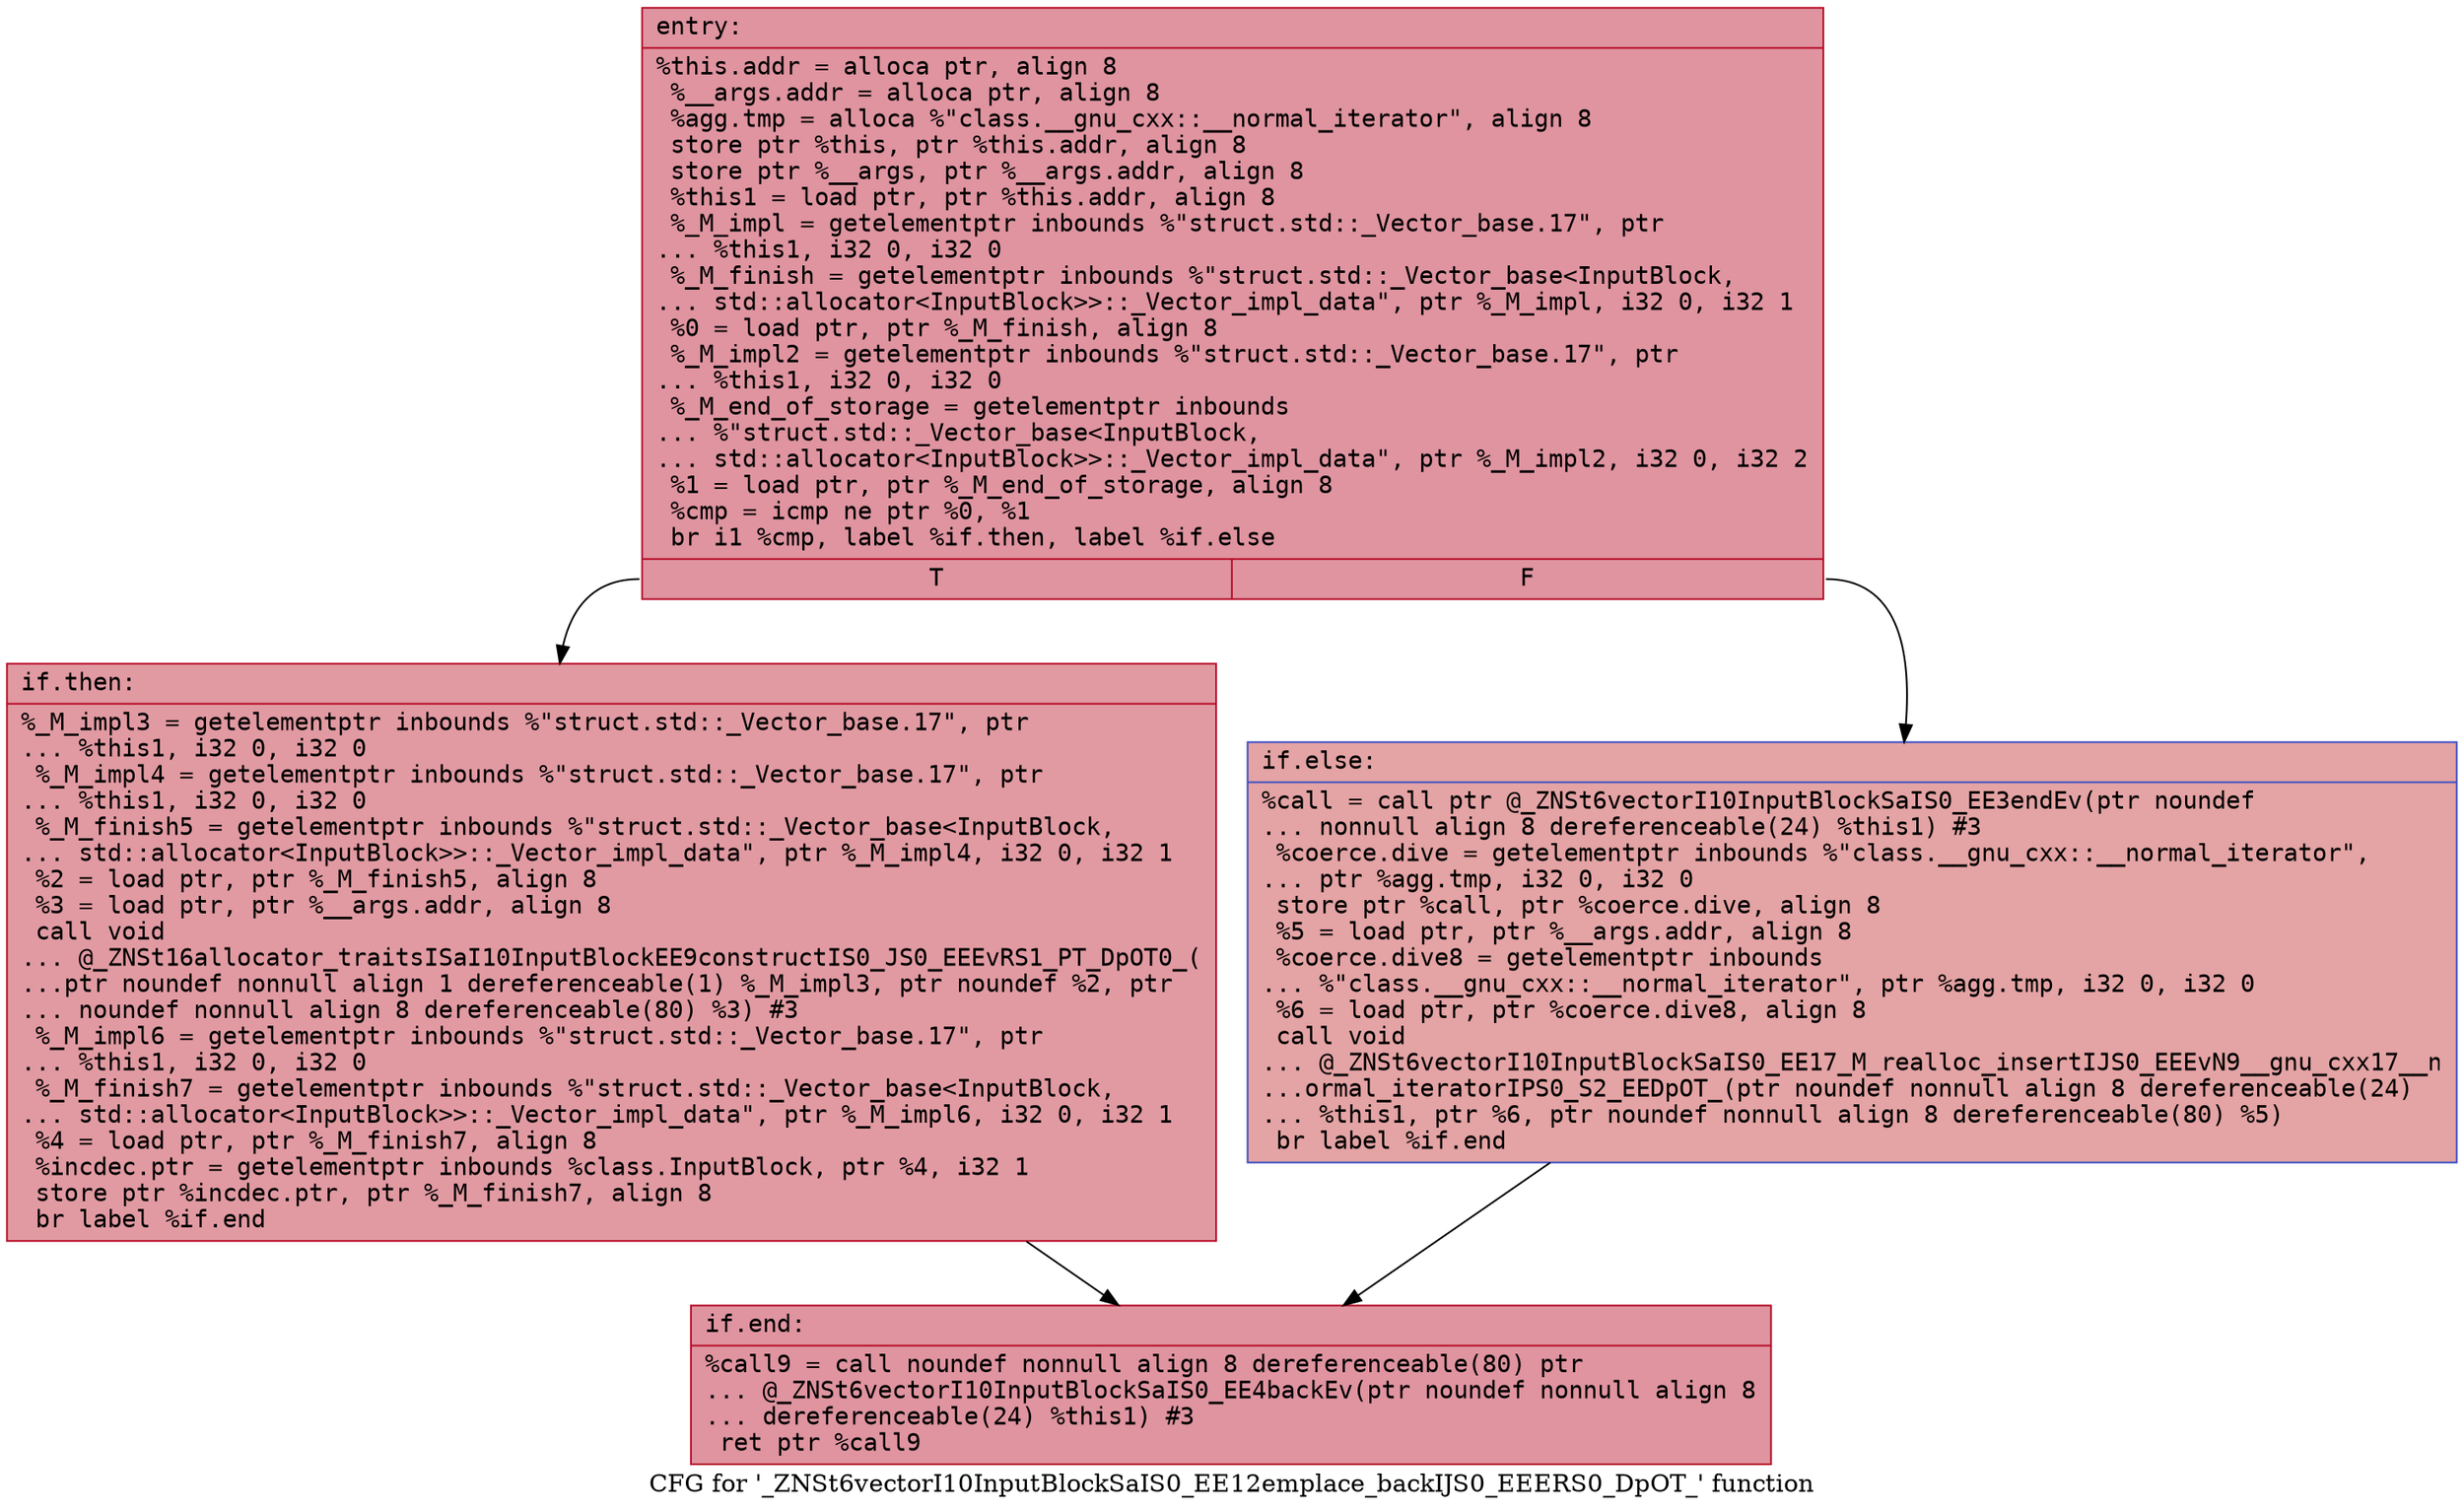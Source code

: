 digraph "CFG for '_ZNSt6vectorI10InputBlockSaIS0_EE12emplace_backIJS0_EEERS0_DpOT_' function" {
	label="CFG for '_ZNSt6vectorI10InputBlockSaIS0_EE12emplace_backIJS0_EEERS0_DpOT_' function";

	Node0x562c4e54ba40 [shape=record,color="#b70d28ff", style=filled, fillcolor="#b70d2870" fontname="Courier",label="{entry:\l|  %this.addr = alloca ptr, align 8\l  %__args.addr = alloca ptr, align 8\l  %agg.tmp = alloca %\"class.__gnu_cxx::__normal_iterator\", align 8\l  store ptr %this, ptr %this.addr, align 8\l  store ptr %__args, ptr %__args.addr, align 8\l  %this1 = load ptr, ptr %this.addr, align 8\l  %_M_impl = getelementptr inbounds %\"struct.std::_Vector_base.17\", ptr\l... %this1, i32 0, i32 0\l  %_M_finish = getelementptr inbounds %\"struct.std::_Vector_base\<InputBlock,\l... std::allocator\<InputBlock\>\>::_Vector_impl_data\", ptr %_M_impl, i32 0, i32 1\l  %0 = load ptr, ptr %_M_finish, align 8\l  %_M_impl2 = getelementptr inbounds %\"struct.std::_Vector_base.17\", ptr\l... %this1, i32 0, i32 0\l  %_M_end_of_storage = getelementptr inbounds\l... %\"struct.std::_Vector_base\<InputBlock,\l... std::allocator\<InputBlock\>\>::_Vector_impl_data\", ptr %_M_impl2, i32 0, i32 2\l  %1 = load ptr, ptr %_M_end_of_storage, align 8\l  %cmp = icmp ne ptr %0, %1\l  br i1 %cmp, label %if.then, label %if.else\l|{<s0>T|<s1>F}}"];
	Node0x562c4e54ba40:s0 -> Node0x562c4e54bab0[tooltip="entry -> if.then\nProbability 62.50%" ];
	Node0x562c4e54ba40:s1 -> Node0x562c4e54c810[tooltip="entry -> if.else\nProbability 37.50%" ];
	Node0x562c4e54bab0 [shape=record,color="#b70d28ff", style=filled, fillcolor="#bb1b2c70" fontname="Courier",label="{if.then:\l|  %_M_impl3 = getelementptr inbounds %\"struct.std::_Vector_base.17\", ptr\l... %this1, i32 0, i32 0\l  %_M_impl4 = getelementptr inbounds %\"struct.std::_Vector_base.17\", ptr\l... %this1, i32 0, i32 0\l  %_M_finish5 = getelementptr inbounds %\"struct.std::_Vector_base\<InputBlock,\l... std::allocator\<InputBlock\>\>::_Vector_impl_data\", ptr %_M_impl4, i32 0, i32 1\l  %2 = load ptr, ptr %_M_finish5, align 8\l  %3 = load ptr, ptr %__args.addr, align 8\l  call void\l... @_ZNSt16allocator_traitsISaI10InputBlockEE9constructIS0_JS0_EEEvRS1_PT_DpOT0_(\l...ptr noundef nonnull align 1 dereferenceable(1) %_M_impl3, ptr noundef %2, ptr\l... noundef nonnull align 8 dereferenceable(80) %3) #3\l  %_M_impl6 = getelementptr inbounds %\"struct.std::_Vector_base.17\", ptr\l... %this1, i32 0, i32 0\l  %_M_finish7 = getelementptr inbounds %\"struct.std::_Vector_base\<InputBlock,\l... std::allocator\<InputBlock\>\>::_Vector_impl_data\", ptr %_M_impl6, i32 0, i32 1\l  %4 = load ptr, ptr %_M_finish7, align 8\l  %incdec.ptr = getelementptr inbounds %class.InputBlock, ptr %4, i32 1\l  store ptr %incdec.ptr, ptr %_M_finish7, align 8\l  br label %if.end\l}"];
	Node0x562c4e54bab0 -> Node0x562c4e54d290[tooltip="if.then -> if.end\nProbability 100.00%" ];
	Node0x562c4e54c810 [shape=record,color="#3d50c3ff", style=filled, fillcolor="#c32e3170" fontname="Courier",label="{if.else:\l|  %call = call ptr @_ZNSt6vectorI10InputBlockSaIS0_EE3endEv(ptr noundef\l... nonnull align 8 dereferenceable(24) %this1) #3\l  %coerce.dive = getelementptr inbounds %\"class.__gnu_cxx::__normal_iterator\",\l... ptr %agg.tmp, i32 0, i32 0\l  store ptr %call, ptr %coerce.dive, align 8\l  %5 = load ptr, ptr %__args.addr, align 8\l  %coerce.dive8 = getelementptr inbounds\l... %\"class.__gnu_cxx::__normal_iterator\", ptr %agg.tmp, i32 0, i32 0\l  %6 = load ptr, ptr %coerce.dive8, align 8\l  call void\l... @_ZNSt6vectorI10InputBlockSaIS0_EE17_M_realloc_insertIJS0_EEEvN9__gnu_cxx17__n\l...ormal_iteratorIPS0_S2_EEDpOT_(ptr noundef nonnull align 8 dereferenceable(24)\l... %this1, ptr %6, ptr noundef nonnull align 8 dereferenceable(80) %5)\l  br label %if.end\l}"];
	Node0x562c4e54c810 -> Node0x562c4e54d290[tooltip="if.else -> if.end\nProbability 100.00%" ];
	Node0x562c4e54d290 [shape=record,color="#b70d28ff", style=filled, fillcolor="#b70d2870" fontname="Courier",label="{if.end:\l|  %call9 = call noundef nonnull align 8 dereferenceable(80) ptr\l... @_ZNSt6vectorI10InputBlockSaIS0_EE4backEv(ptr noundef nonnull align 8\l... dereferenceable(24) %this1) #3\l  ret ptr %call9\l}"];
}
